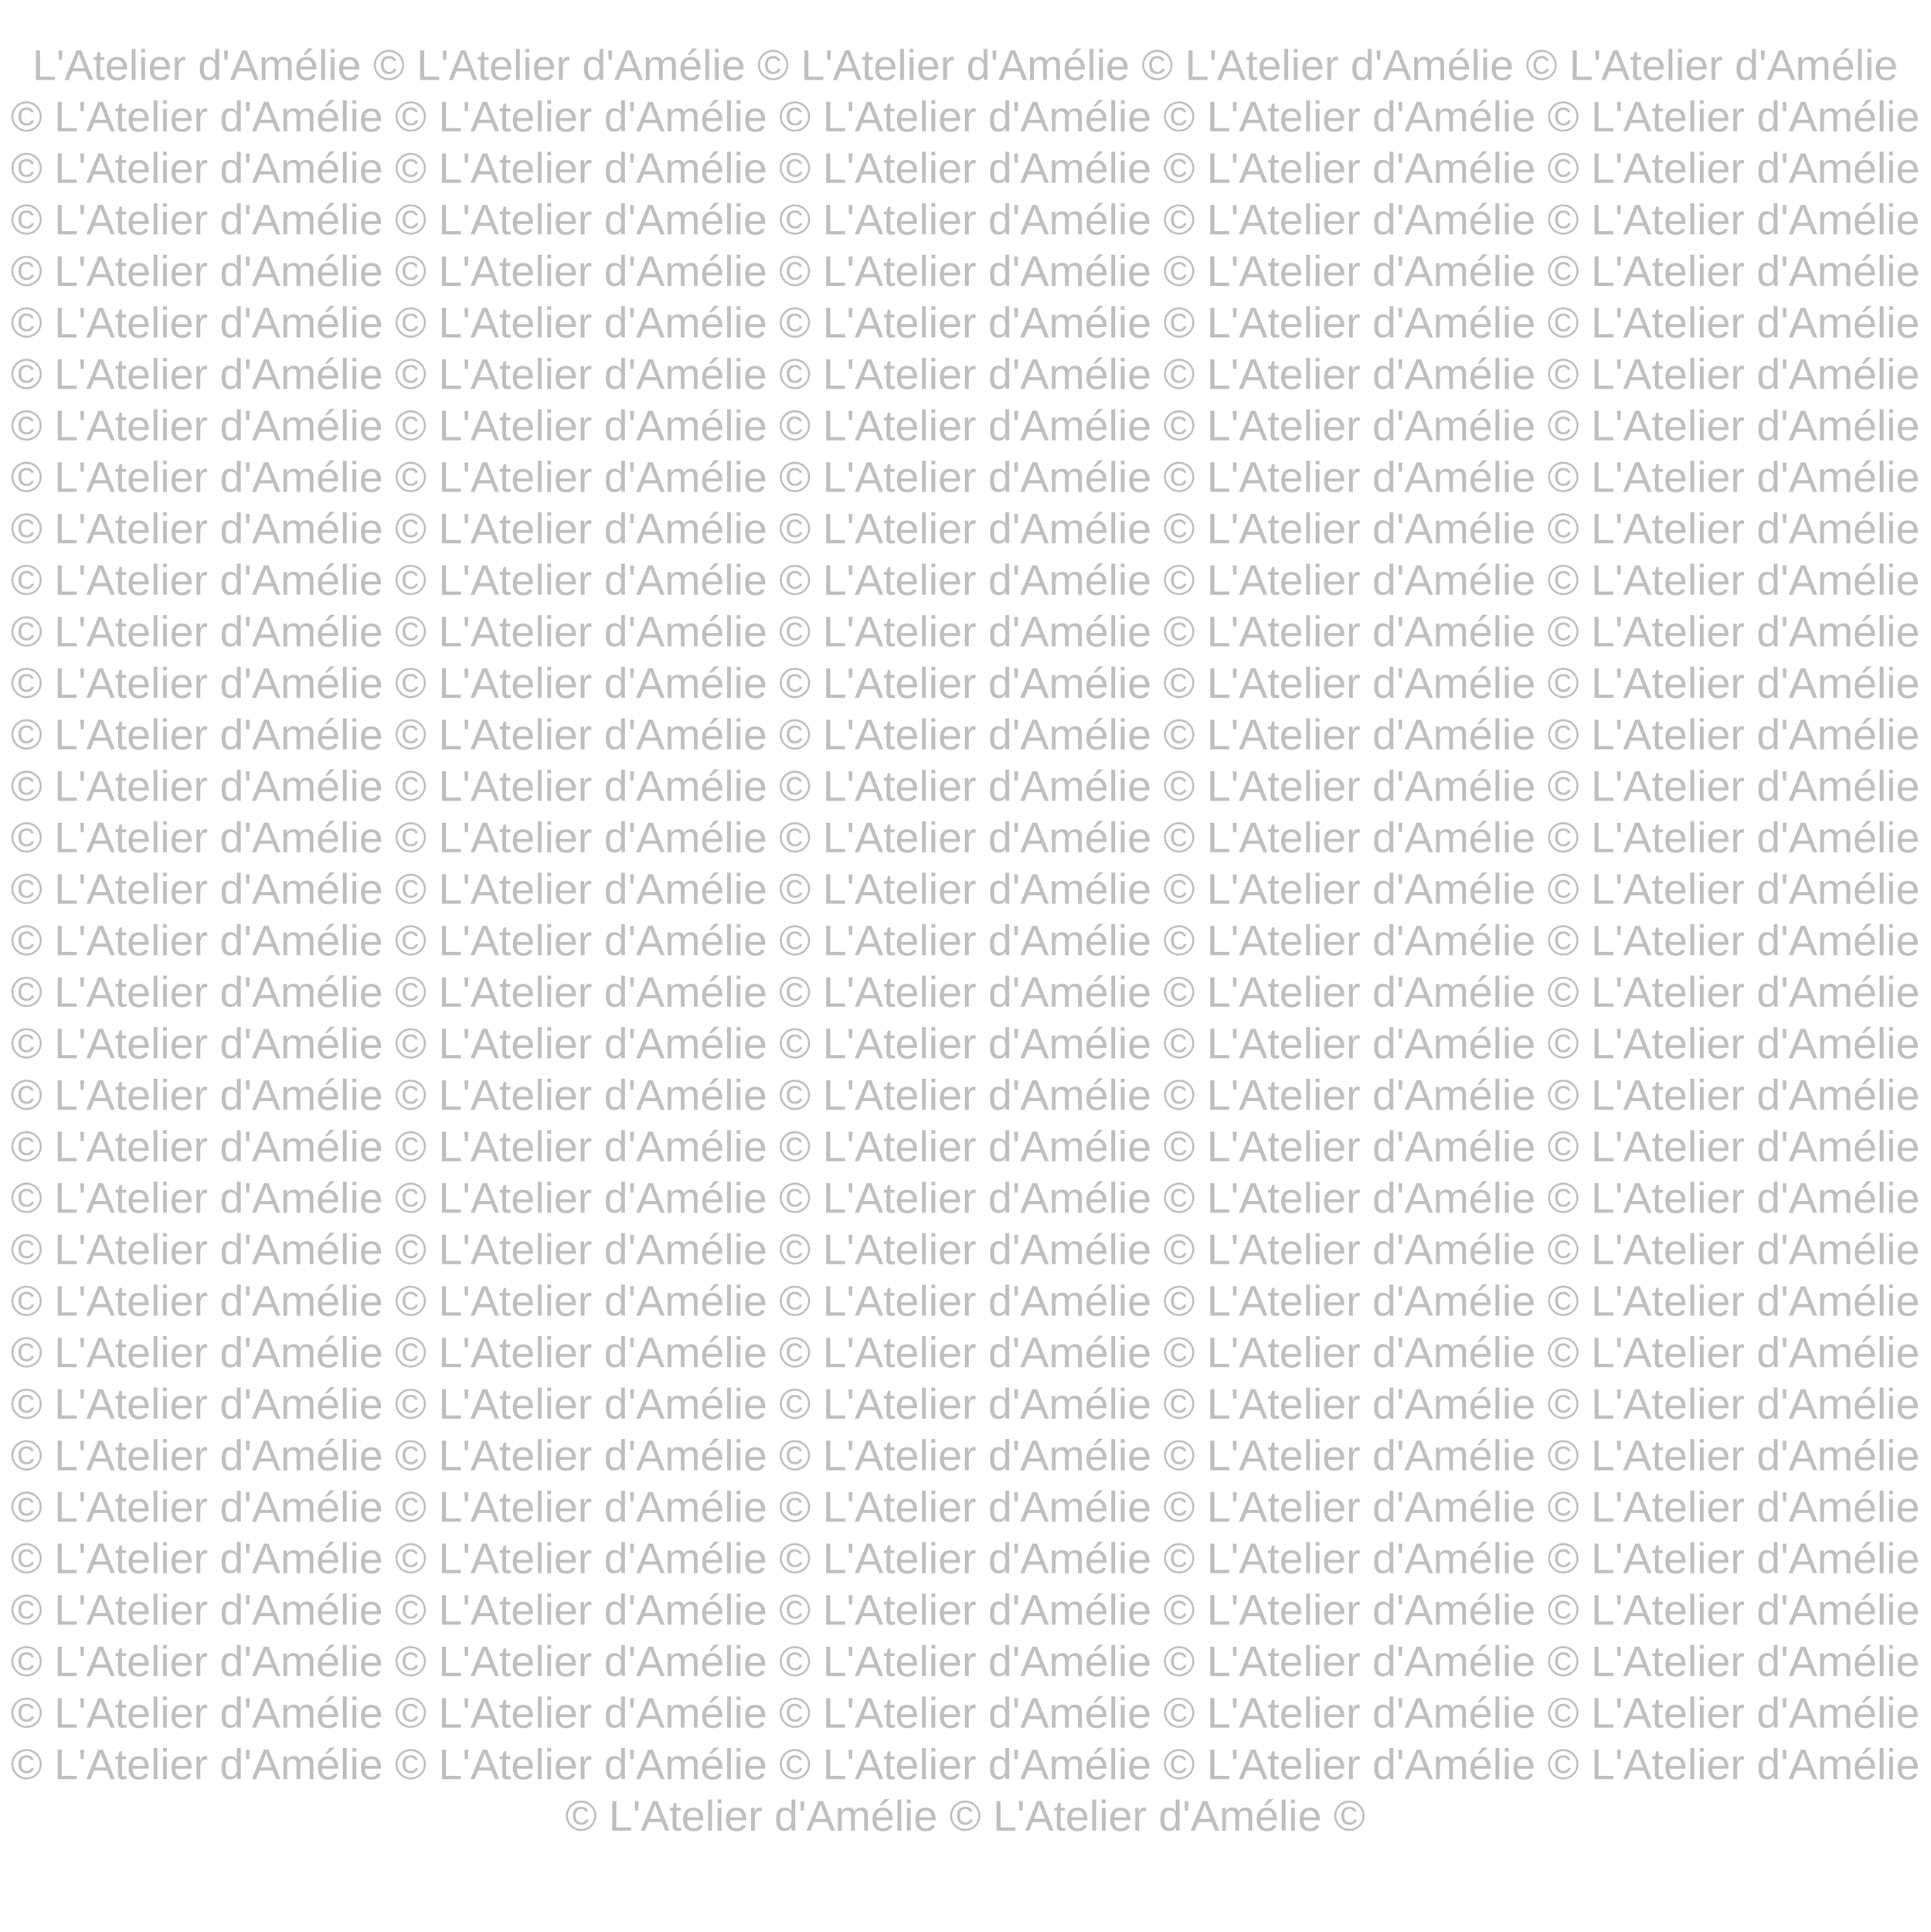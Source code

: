 <mxfile version="14.6.13" type="device"><diagram id="k9rXggYWUlWfChC2_F83" name="Page-1"><mxGraphModel dx="20574" dy="14769" grid="1" gridSize="10" guides="1" tooltips="1" connect="1" arrows="1" fold="1" page="1" pageScale="1" pageWidth="827" pageHeight="1169" math="0" shadow="0"><root><mxCell id="0"/><mxCell id="1" parent="0"/><mxCell id="NDjl5iVXqpMWuJKITzak-1" value="&lt;font&gt;&lt;font style=&quot;font-size: 80px&quot;&gt;L'Atelier d'Amélie ©&amp;nbsp;&lt;/font&gt;&lt;span style=&quot;font-size: 80px&quot;&gt;L'Atelier d'Amélie ©&amp;nbsp;&lt;/span&gt;&lt;span style=&quot;font-size: 80px&quot;&gt;L'Atelier d'Amélie ©&amp;nbsp;&lt;/span&gt;&lt;span style=&quot;font-size: 80px&quot;&gt;L'Atelier d'Amélie ©&amp;nbsp;&lt;/span&gt;&lt;span style=&quot;font-size: 80px&quot;&gt;L'Atelier d'Amélie ©&amp;nbsp;&lt;/span&gt;&lt;span style=&quot;font-size: 80px&quot;&gt;L'Atelier d'Amélie ©&amp;nbsp;&lt;/span&gt;&lt;span style=&quot;font-size: 80px&quot;&gt;L'Atelier d'Amélie ©&amp;nbsp;&lt;/span&gt;&lt;span style=&quot;font-size: 80px&quot;&gt;L'Atelier d'Amélie ©&amp;nbsp;&lt;/span&gt;&lt;span style=&quot;font-size: 80px&quot;&gt;L'Atelier d'Amélie ©&amp;nbsp;&lt;/span&gt;&lt;span style=&quot;font-size: 80px&quot;&gt;L'Atelier d'Amélie ©&amp;nbsp;&lt;/span&gt;&lt;span style=&quot;font-size: 80px&quot;&gt;L'Atelier d'Amélie ©&amp;nbsp;&lt;/span&gt;&lt;span style=&quot;font-size: 80px&quot;&gt;L'Atelier d'Amélie ©&amp;nbsp;&lt;/span&gt;&lt;span style=&quot;font-size: 80px&quot;&gt;L'Atelier d'Amélie ©&amp;nbsp;&lt;/span&gt;&lt;span style=&quot;font-size: 80px&quot;&gt;L'Atelier d'Amélie ©&amp;nbsp;&lt;/span&gt;&lt;span style=&quot;font-size: 80px&quot;&gt;L'Atelier d'Amélie ©&amp;nbsp;&lt;/span&gt;&lt;span style=&quot;font-size: 80px&quot;&gt;L'Atelier d'Amélie ©&amp;nbsp;&lt;/span&gt;&lt;span style=&quot;font-size: 80px&quot;&gt;L'Atelier d'Amélie ©&amp;nbsp;&lt;/span&gt;&lt;span style=&quot;font-size: 80px&quot;&gt;L'Atelier d'Amélie ©&amp;nbsp;&lt;/span&gt;&lt;span style=&quot;font-size: 80px&quot;&gt;L'Atelier d'Amélie ©&amp;nbsp;&lt;/span&gt;&lt;span style=&quot;font-size: 80px&quot;&gt;L'Atelier d'Amélie ©&amp;nbsp;&lt;/span&gt;&lt;span style=&quot;font-size: 80px&quot;&gt;L'Atelier d'Amélie ©&amp;nbsp;&lt;/span&gt;&lt;span style=&quot;font-size: 80px&quot;&gt;L'Atelier d'Amélie ©&amp;nbsp;&lt;/span&gt;&lt;span style=&quot;font-size: 80px&quot;&gt;L'Atelier d'Amélie ©&amp;nbsp;&lt;/span&gt;&lt;span style=&quot;font-size: 80px&quot;&gt;L'Atelier d'Amélie ©&amp;nbsp;&lt;/span&gt;&lt;span style=&quot;font-size: 80px&quot;&gt;L'Atelier d'Amélie ©&amp;nbsp;&lt;/span&gt;&lt;span style=&quot;font-size: 80px&quot;&gt;L'Atelier d'Amélie ©&amp;nbsp;&lt;/span&gt;&lt;span style=&quot;font-size: 80px&quot;&gt;L'Atelier d'Amélie ©&amp;nbsp;&lt;/span&gt;&lt;span style=&quot;font-size: 80px&quot;&gt;L'Atelier d'Amélie ©&amp;nbsp;&lt;/span&gt;&lt;span style=&quot;font-size: 80px&quot;&gt;L'Atelier d'Amélie ©&amp;nbsp;&lt;/span&gt;&lt;span style=&quot;font-size: 80px&quot;&gt;L'Atelier d'Amélie ©&amp;nbsp;&lt;/span&gt;&lt;span style=&quot;font-size: 80px&quot;&gt;L'Atelier d'Amélie ©&amp;nbsp;&lt;/span&gt;&lt;span style=&quot;font-size: 80px&quot;&gt;L'Atelier d'Amélie ©&amp;nbsp;&lt;/span&gt;&lt;span style=&quot;font-size: 80px&quot;&gt;L'Atelier d'Amélie ©&amp;nbsp;&lt;/span&gt;&lt;span style=&quot;font-size: 80px&quot;&gt;L'Atelier d'Amélie ©&amp;nbsp;&lt;/span&gt;&lt;span style=&quot;font-size: 80px&quot;&gt;L'Atelier d'Amélie ©&amp;nbsp;&lt;/span&gt;&lt;span style=&quot;font-size: 80px&quot;&gt;L'Atelier d'Amélie ©&amp;nbsp;&lt;/span&gt;&lt;span style=&quot;font-size: 80px&quot;&gt;L'Atelier d'Amélie ©&amp;nbsp;&lt;/span&gt;&lt;span style=&quot;font-size: 80px&quot;&gt;L'Atelier d'Amélie ©&amp;nbsp;&lt;/span&gt;&lt;span style=&quot;font-size: 80px&quot;&gt;L'Atelier d'Amélie ©&amp;nbsp;&lt;/span&gt;&lt;span style=&quot;font-size: 80px&quot;&gt;L'Atelier d'Amélie ©&amp;nbsp;&lt;/span&gt;&lt;span style=&quot;font-size: 80px&quot;&gt;L'Atelier d'Amélie ©&amp;nbsp;&lt;/span&gt;&lt;span style=&quot;font-size: 80px&quot;&gt;L'Atelier d'Amélie ©&amp;nbsp;&lt;/span&gt;&lt;span style=&quot;font-size: 80px&quot;&gt;L'Atelier d'Amélie ©&amp;nbsp;&lt;/span&gt;&lt;font style=&quot;font-size: 80px&quot;&gt;L'Atelier d'Amélie ©&amp;nbsp;&lt;/font&gt;&lt;span style=&quot;font-size: 80px&quot;&gt;L'Atelier d'Amélie ©&amp;nbsp;&lt;/span&gt;&lt;span style=&quot;font-size: 80px&quot;&gt;L'Atelier d'Amélie ©&amp;nbsp;&lt;/span&gt;&lt;span style=&quot;font-size: 80px&quot;&gt;L'Atelier d'Amélie ©&amp;nbsp;&lt;/span&gt;&lt;span style=&quot;font-size: 80px&quot;&gt;L'Atelier d'Amélie ©&amp;nbsp;&lt;/span&gt;&lt;span style=&quot;font-size: 80px&quot;&gt;L'Atelier d'Amélie ©&amp;nbsp;&lt;/span&gt;&lt;span style=&quot;font-size: 80px&quot;&gt;L'Atelier d'Amélie ©&amp;nbsp;&lt;/span&gt;&lt;span style=&quot;font-size: 80px&quot;&gt;L'Atelier d'Amélie ©&amp;nbsp;&lt;/span&gt;&lt;span style=&quot;font-size: 80px&quot;&gt;L'Atelier d'Amélie ©&amp;nbsp;&lt;/span&gt;&lt;span style=&quot;font-size: 80px&quot;&gt;L'Atelier d'Amélie ©&amp;nbsp;&lt;/span&gt;&lt;span style=&quot;font-size: 80px&quot;&gt;L'Atelier d'Amélie ©&amp;nbsp;&lt;/span&gt;&lt;span style=&quot;font-size: 80px&quot;&gt;L'Atelier d'Amélie ©&amp;nbsp;&lt;/span&gt;&lt;span style=&quot;font-size: 80px&quot;&gt;L'Atelier d'Amélie ©&amp;nbsp;&lt;/span&gt;&lt;span style=&quot;font-size: 80px&quot;&gt;L'Atelier d'Amélie ©&amp;nbsp;&lt;/span&gt;&lt;span style=&quot;font-size: 80px&quot;&gt;L'Atelier d'Amélie ©&amp;nbsp;&lt;/span&gt;&lt;span style=&quot;font-size: 80px&quot;&gt;L'Atelier d'Amélie ©&amp;nbsp;&lt;/span&gt;&lt;span style=&quot;font-size: 80px&quot;&gt;L'Atelier d'Amélie ©&amp;nbsp;&lt;/span&gt;&lt;span style=&quot;font-size: 80px&quot;&gt;L'Atelier d'Amélie ©&amp;nbsp;&lt;/span&gt;&lt;span style=&quot;font-size: 80px&quot;&gt;L'Atelier d'Amélie ©&amp;nbsp;&lt;/span&gt;&lt;span style=&quot;font-size: 80px&quot;&gt;L'Atelier d'Amélie ©&amp;nbsp;&lt;/span&gt;&lt;span style=&quot;font-size: 80px&quot;&gt;L'Atelier d'Amélie ©&amp;nbsp;&lt;/span&gt;&lt;span style=&quot;font-size: 80px&quot;&gt;L'Atelier d'Amélie ©&amp;nbsp;&lt;/span&gt;&lt;span style=&quot;font-size: 80px&quot;&gt;L'Atelier d'Amélie ©&amp;nbsp;&lt;/span&gt;&lt;span style=&quot;font-size: 80px&quot;&gt;L'Atelier d'Amélie ©&amp;nbsp;&lt;/span&gt;&lt;span style=&quot;font-size: 80px&quot;&gt;L'Atelier d'Amélie ©&amp;nbsp;&lt;/span&gt;&lt;span style=&quot;font-size: 80px&quot;&gt;L'Atelier d'Amélie ©&amp;nbsp;&lt;/span&gt;&lt;span style=&quot;font-size: 80px&quot;&gt;L'Atelier d'Amélie ©&amp;nbsp;&lt;/span&gt;&lt;span style=&quot;font-size: 80px&quot;&gt;L'Atelier d'Amélie ©&amp;nbsp;&lt;/span&gt;&lt;span style=&quot;font-size: 80px&quot;&gt;L'Atelier d'Amélie ©&amp;nbsp;&lt;/span&gt;&lt;span style=&quot;font-size: 80px&quot;&gt;L'Atelier d'Amélie ©&amp;nbsp;&lt;/span&gt;&lt;span style=&quot;font-size: 80px&quot;&gt;L'Atelier d'Amélie ©&amp;nbsp;&lt;/span&gt;&lt;span style=&quot;font-size: 80px&quot;&gt;L'Atelier d'Amélie ©&amp;nbsp;&lt;/span&gt;&lt;span style=&quot;font-size: 80px&quot;&gt;L'Atelier d'Amélie ©&amp;nbsp;&lt;/span&gt;&lt;span style=&quot;font-size: 80px&quot;&gt;L'Atelier d'Amélie ©&amp;nbsp;&lt;/span&gt;&lt;span style=&quot;font-size: 80px&quot;&gt;L'Atelier d'Amélie ©&amp;nbsp;&lt;/span&gt;&lt;span style=&quot;font-size: 80px&quot;&gt;L'Atelier d'Amélie ©&amp;nbsp;&lt;/span&gt;&lt;span style=&quot;font-size: 80px&quot;&gt;L'Atelier d'Amélie ©&amp;nbsp;&lt;/span&gt;&lt;span style=&quot;font-size: 80px&quot;&gt;L'Atelier d'Amélie ©&amp;nbsp;&lt;/span&gt;&lt;span style=&quot;font-size: 80px&quot;&gt;L'Atelier d'Amélie ©&amp;nbsp;&lt;/span&gt;&lt;span style=&quot;font-size: 80px&quot;&gt;L'Atelier d'Amélie ©&amp;nbsp;&lt;/span&gt;&lt;span style=&quot;font-size: 80px&quot;&gt;L'Atelier d'Amélie ©&amp;nbsp;&lt;/span&gt;&lt;span style=&quot;font-size: 80px&quot;&gt;L'Atelier d'Amélie ©&amp;nbsp;&lt;/span&gt;&lt;span style=&quot;font-size: 80px&quot;&gt;L'Atelier d'Amélie ©&amp;nbsp;&lt;/span&gt;&lt;font style=&quot;font-size: 80px&quot;&gt;L'Atelier d'Amélie ©&amp;nbsp;&lt;/font&gt;&lt;span style=&quot;font-size: 80px&quot;&gt;L'Atelier d'Amélie ©&amp;nbsp;&lt;/span&gt;&lt;span style=&quot;font-size: 80px&quot;&gt;L'Atelier d'Amélie ©&amp;nbsp;&lt;/span&gt;&lt;span style=&quot;font-size: 80px&quot;&gt;L'Atelier d'Amélie ©&amp;nbsp;&lt;/span&gt;&lt;span style=&quot;font-size: 80px&quot;&gt;L'Atelier d'Amélie ©&amp;nbsp;&lt;/span&gt;&lt;span style=&quot;font-size: 80px&quot;&gt;L'Atelier d'Amélie ©&amp;nbsp;&lt;/span&gt;&lt;span style=&quot;font-size: 80px&quot;&gt;L'Atelier d'Amélie ©&amp;nbsp;&lt;/span&gt;&lt;span style=&quot;font-size: 80px&quot;&gt;L'Atelier d'Amélie ©&amp;nbsp;&lt;/span&gt;&lt;span style=&quot;font-size: 80px&quot;&gt;L'Atelier d'Amélie ©&amp;nbsp;&lt;/span&gt;&lt;span style=&quot;font-size: 80px&quot;&gt;L'Atelier d'Amélie ©&amp;nbsp;&lt;/span&gt;&lt;span style=&quot;font-size: 80px&quot;&gt;L'Atelier d'Amélie ©&amp;nbsp;&lt;/span&gt;&lt;span style=&quot;font-size: 80px&quot;&gt;L'Atelier d'Amélie ©&amp;nbsp;&lt;/span&gt;&lt;span style=&quot;font-size: 80px&quot;&gt;L'Atelier d'Amélie ©&amp;nbsp;&lt;/span&gt;&lt;span style=&quot;font-size: 80px&quot;&gt;L'Atelier d'Amélie ©&amp;nbsp;&lt;/span&gt;&lt;span style=&quot;font-size: 80px&quot;&gt;L'Atelier d'Amélie ©&amp;nbsp;&lt;/span&gt;&lt;span style=&quot;font-size: 80px&quot;&gt;L'Atelier d'Amélie ©&amp;nbsp;&lt;/span&gt;&lt;span style=&quot;font-size: 80px&quot;&gt;L'Atelier d'Amélie ©&amp;nbsp;&lt;/span&gt;&lt;span style=&quot;font-size: 80px&quot;&gt;L'Atelier d'Amélie ©&amp;nbsp;&lt;/span&gt;&lt;span style=&quot;font-size: 80px&quot;&gt;L'Atelier d'Amélie ©&amp;nbsp;&lt;/span&gt;&lt;span style=&quot;font-size: 80px&quot;&gt;L'Atelier d'Amélie ©&amp;nbsp;&lt;/span&gt;&lt;span style=&quot;font-size: 80px&quot;&gt;L'Atelier d'Amélie ©&amp;nbsp;&lt;/span&gt;&lt;span style=&quot;font-size: 80px&quot;&gt;L'Atelier d'Amélie ©&amp;nbsp;&lt;/span&gt;&lt;span style=&quot;font-size: 80px&quot;&gt;L'Atelier d'Amélie ©&amp;nbsp;&lt;/span&gt;&lt;span style=&quot;font-size: 80px&quot;&gt;L'Atelier d'Amélie ©&amp;nbsp;&lt;/span&gt;&lt;span style=&quot;font-size: 80px&quot;&gt;L'Atelier d'Amélie ©&amp;nbsp;&lt;/span&gt;&lt;span style=&quot;font-size: 80px&quot;&gt;L'Atelier d'Amélie ©&amp;nbsp;&lt;/span&gt;&lt;span style=&quot;font-size: 80px&quot;&gt;L'Atelier d'Amélie ©&amp;nbsp;&lt;/span&gt;&lt;span style=&quot;font-size: 80px&quot;&gt;L'Atelier d'Amélie ©&amp;nbsp;&lt;/span&gt;&lt;span style=&quot;font-size: 80px&quot;&gt;L'Atelier d'Amélie ©&amp;nbsp;&lt;/span&gt;&lt;span style=&quot;font-size: 80px&quot;&gt;L'Atelier d'Amélie ©&amp;nbsp;&lt;/span&gt;&lt;span style=&quot;font-size: 80px&quot;&gt;L'Atelier d'Amélie ©&amp;nbsp;&lt;/span&gt;&lt;span style=&quot;font-size: 80px&quot;&gt;L'Atelier d'Amélie ©&amp;nbsp;&lt;/span&gt;&lt;span style=&quot;font-size: 80px&quot;&gt;L'Atelier d'Amélie ©&amp;nbsp;&lt;/span&gt;&lt;span style=&quot;font-size: 80px&quot;&gt;L'Atelier d'Amélie ©&amp;nbsp;&lt;/span&gt;&lt;span style=&quot;font-size: 80px&quot;&gt;L'Atelier d'Amélie ©&amp;nbsp;&lt;/span&gt;&lt;span style=&quot;font-size: 80px&quot;&gt;L'Atelier d'Amélie ©&amp;nbsp;&lt;/span&gt;&lt;span style=&quot;font-size: 80px&quot;&gt;L'Atelier d'Amélie ©&amp;nbsp;&lt;/span&gt;&lt;span style=&quot;font-size: 80px&quot;&gt;L'Atelier d'Amélie ©&amp;nbsp;&lt;/span&gt;&lt;span style=&quot;font-size: 80px&quot;&gt;L'Atelier d'Amélie ©&amp;nbsp;&lt;/span&gt;&lt;span style=&quot;font-size: 80px&quot;&gt;L'Atelier d'Amélie ©&amp;nbsp;&lt;/span&gt;&lt;span style=&quot;font-size: 80px&quot;&gt;L'Atelier d'Amélie ©&amp;nbsp;&lt;/span&gt;&lt;span style=&quot;font-size: 80px&quot;&gt;L'Atelier d'Amélie ©&amp;nbsp;&lt;/span&gt;&lt;span style=&quot;font-size: 80px&quot;&gt;L'Atelier d'Amélie ©&amp;nbsp;&lt;/span&gt;&lt;font style=&quot;font-size: 80px&quot;&gt;L'Atelier d'Amélie ©&amp;nbsp;&lt;/font&gt;&lt;span style=&quot;font-size: 80px&quot;&gt;L'Atelier d'Amélie ©&amp;nbsp;&lt;/span&gt;&lt;span style=&quot;font-size: 80px&quot;&gt;L'Atelier d'Amélie ©&amp;nbsp;&lt;/span&gt;&lt;span style=&quot;font-size: 80px&quot;&gt;L'Atelier d'Amélie ©&amp;nbsp;&lt;/span&gt;&lt;span style=&quot;font-size: 80px&quot;&gt;L'Atelier d'Amélie ©&amp;nbsp;&lt;/span&gt;&lt;span style=&quot;font-size: 80px&quot;&gt;L'Atelier d'Amélie ©&amp;nbsp;&lt;/span&gt;&lt;span style=&quot;font-size: 80px&quot;&gt;L'Atelier d'Amélie ©&amp;nbsp;&lt;/span&gt;&lt;span style=&quot;font-size: 80px&quot;&gt;L'Atelier d'Amélie ©&amp;nbsp;&lt;/span&gt;&lt;span style=&quot;font-size: 80px&quot;&gt;L'Atelier d'Amélie ©&amp;nbsp;&lt;/span&gt;&lt;span style=&quot;font-size: 80px&quot;&gt;L'Atelier d'Amélie ©&amp;nbsp;&lt;/span&gt;&lt;span style=&quot;font-size: 80px&quot;&gt;L'Atelier d'Amélie ©&amp;nbsp;&lt;/span&gt;&lt;span style=&quot;font-size: 80px&quot;&gt;L'Atelier d'Amélie ©&amp;nbsp;&lt;/span&gt;&lt;span style=&quot;font-size: 80px&quot;&gt;L'Atelier d'Amélie ©&amp;nbsp;&lt;/span&gt;&lt;span style=&quot;font-size: 80px&quot;&gt;L'Atelier d'Amélie ©&amp;nbsp;&lt;/span&gt;&lt;span style=&quot;font-size: 80px&quot;&gt;L'Atelier d'Amélie ©&amp;nbsp;&lt;/span&gt;&lt;span style=&quot;font-size: 80px&quot;&gt;L'Atelier d'Amélie ©&amp;nbsp;&lt;/span&gt;&lt;span style=&quot;font-size: 80px&quot;&gt;L'Atelier d'Amélie ©&amp;nbsp;&lt;/span&gt;&lt;span style=&quot;font-size: 80px&quot;&gt;L'Atelier d'Amélie ©&amp;nbsp;&lt;/span&gt;&lt;span style=&quot;font-size: 80px&quot;&gt;L'Atelier d'Amélie ©&amp;nbsp;&lt;/span&gt;&lt;span style=&quot;font-size: 80px&quot;&gt;L'Atelier d'Amélie ©&amp;nbsp;&lt;/span&gt;&lt;span style=&quot;font-size: 80px&quot;&gt;L'Atelier d'Amélie ©&amp;nbsp;&lt;/span&gt;&lt;span style=&quot;font-size: 80px&quot;&gt;L'Atelier d'Amélie ©&amp;nbsp;&lt;/span&gt;&lt;span style=&quot;font-size: 80px&quot;&gt;L'Atelier d'Amélie ©&amp;nbsp;&lt;/span&gt;&lt;span style=&quot;font-size: 80px&quot;&gt;L'Atelier d'Amélie ©&amp;nbsp;&lt;/span&gt;&lt;span style=&quot;font-size: 80px&quot;&gt;L'Atelier d'Amélie ©&amp;nbsp;&lt;/span&gt;&lt;span style=&quot;font-size: 80px&quot;&gt;L'Atelier d'Amélie ©&amp;nbsp;&lt;/span&gt;&lt;span style=&quot;font-size: 80px&quot;&gt;L'Atelier d'Amélie ©&amp;nbsp;&lt;/span&gt;&lt;span style=&quot;font-size: 80px&quot;&gt;L'Atelier d'Amélie ©&amp;nbsp;&lt;/span&gt;&lt;span style=&quot;font-size: 80px&quot;&gt;L'Atelier d'Amélie ©&amp;nbsp;&lt;/span&gt;&lt;span style=&quot;font-size: 80px&quot;&gt;L'Atelier d'Amélie ©&amp;nbsp;&lt;/span&gt;&lt;span style=&quot;font-size: 80px&quot;&gt;L'Atelier d'Amélie ©&amp;nbsp;&lt;/span&gt;&lt;span style=&quot;font-size: 80px&quot;&gt;L'Atelier d'Amélie ©&amp;nbsp;&lt;/span&gt;&lt;span style=&quot;font-size: 80px&quot;&gt;L'Atelier d'Amélie ©&amp;nbsp;&lt;/span&gt;&lt;span style=&quot;font-size: 80px&quot;&gt;L'Atelier d'Amélie ©&amp;nbsp;&lt;/span&gt;&lt;span style=&quot;font-size: 80px&quot;&gt;L'Atelier d'Amélie ©&amp;nbsp;&lt;/span&gt;&lt;span style=&quot;font-size: 80px&quot;&gt;L'Atelier d'Amélie ©&amp;nbsp;&lt;/span&gt;&lt;span style=&quot;font-size: 80px&quot;&gt;L'Atelier d'Amélie ©&amp;nbsp;&lt;/span&gt;&lt;span style=&quot;font-size: 80px&quot;&gt;L'Atelier d'Amélie ©&amp;nbsp;&lt;/span&gt;&lt;span style=&quot;font-size: 80px&quot;&gt;L'Atelier d'Amélie ©&amp;nbsp;&lt;/span&gt;&lt;span style=&quot;font-size: 80px&quot;&gt;L'Atelier d'Amélie ©&amp;nbsp;&lt;/span&gt;&lt;span style=&quot;font-size: 80px&quot;&gt;L'Atelier d'Amélie ©&amp;nbsp;&lt;/span&gt;&lt;span style=&quot;font-size: 80px&quot;&gt;L'Atelier d'Amélie ©&amp;nbsp;&lt;/span&gt;&lt;span style=&quot;font-size: 80px&quot;&gt;L'Atelier d'Amélie ©&lt;/span&gt;&lt;span style=&quot;font-size: 80px&quot;&gt;&lt;br&gt;&lt;/span&gt;&lt;span style=&quot;font-size: 40px&quot;&gt;&lt;br&gt;&lt;br style=&quot;font-size: 40px&quot;&gt;&lt;/span&gt;&lt;/font&gt;" style="text;html=1;strokeColor=none;fillColor=none;align=center;verticalAlign=middle;rounded=0;direction=east;rotation=0;opacity=60;fontSize=40;textOpacity=25;labelBackgroundColor=none;whiteSpace=wrap;" parent="1" vertex="1"><mxGeometry x="-920" y="-737.45" width="3600" height="3600" as="geometry"/></mxCell></root></mxGraphModel></diagram></mxfile>